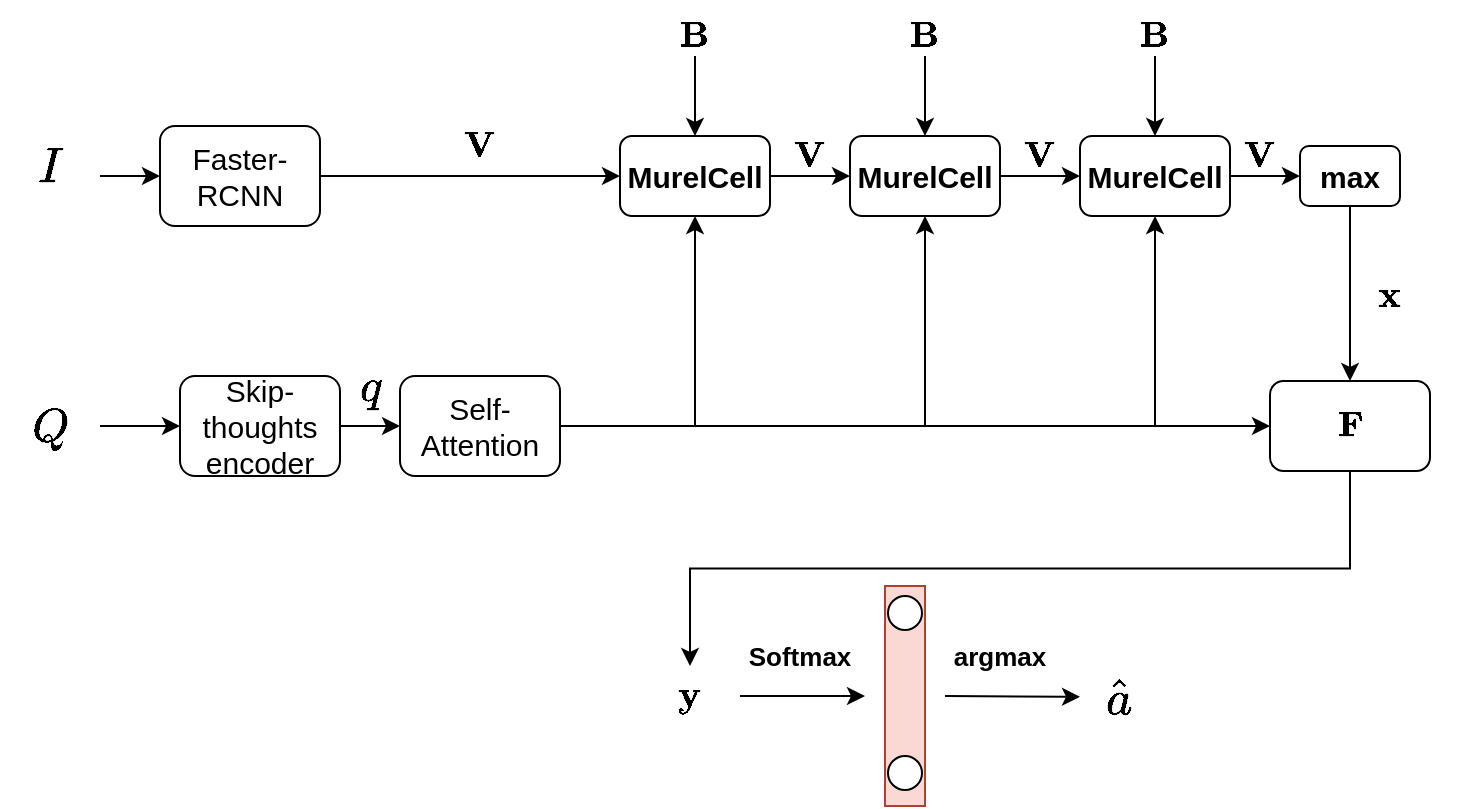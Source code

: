 <mxfile version="12.9.9" type="device"><diagram id="eL8JjUTfl2XiSiEI8Qzk" name="Page-1"><mxGraphModel dx="1038" dy="595" grid="1" gridSize="10" guides="1" tooltips="1" connect="1" arrows="1" fold="1" page="1" pageScale="1" pageWidth="850" pageHeight="1100" math="1" shadow="0"><root><mxCell id="0"/><mxCell id="1" parent="0"/><mxCell id="NdA1-HplP4Ux0AEiCo_8-7" style="edgeStyle=orthogonalEdgeStyle;rounded=0;orthogonalLoop=1;jettySize=auto;html=1;exitX=1;exitY=0.5;exitDx=0;exitDy=0;entryX=0;entryY=0.5;entryDx=0;entryDy=0;fontSize=15;" parent="1" target="NdA1-HplP4Ux0AEiCo_8-5" edge="1"><mxGeometry relative="1" as="geometry"><mxPoint x="50" y="140" as="sourcePoint"/></mxGeometry></mxCell><mxCell id="NdA1-HplP4Ux0AEiCo_8-2" value="\(I\)" style="text;html=1;strokeColor=none;fillColor=none;align=center;verticalAlign=middle;whiteSpace=wrap;rounded=0;fontSize=21;" parent="1" vertex="1"><mxGeometry y="120" width="50" height="30" as="geometry"/></mxCell><mxCell id="NdA1-HplP4Ux0AEiCo_8-10" style="edgeStyle=orthogonalEdgeStyle;rounded=0;orthogonalLoop=1;jettySize=auto;html=1;exitX=1;exitY=0.5;exitDx=0;exitDy=0;entryX=0;entryY=0.5;entryDx=0;entryDy=0;fontSize=15;" parent="1" source="NdA1-HplP4Ux0AEiCo_8-3" target="NdA1-HplP4Ux0AEiCo_8-8" edge="1"><mxGeometry relative="1" as="geometry"/></mxCell><mxCell id="NdA1-HplP4Ux0AEiCo_8-3" value="\(Q\)" style="text;html=1;strokeColor=none;fillColor=none;align=center;verticalAlign=middle;whiteSpace=wrap;rounded=0;fontSize=20;" parent="1" vertex="1"><mxGeometry y="255" width="50" height="20" as="geometry"/></mxCell><mxCell id="NdA1-HplP4Ux0AEiCo_8-16" style="edgeStyle=orthogonalEdgeStyle;rounded=0;orthogonalLoop=1;jettySize=auto;html=1;exitX=1;exitY=0.5;exitDx=0;exitDy=0;entryX=0;entryY=0.5;entryDx=0;entryDy=0;fontSize=15;" parent="1" source="NdA1-HplP4Ux0AEiCo_8-5" edge="1" target="NdA1-HplP4Ux0AEiCo_8-13"><mxGeometry relative="1" as="geometry"><mxPoint x="310" y="139.28" as="targetPoint"/></mxGeometry></mxCell><mxCell id="NdA1-HplP4Ux0AEiCo_8-5" value="Faster-RCNN" style="rounded=1;whiteSpace=wrap;html=1;fontSize=15;" parent="1" vertex="1"><mxGeometry x="80" y="115" width="80" height="50" as="geometry"/></mxCell><mxCell id="NdA1-HplP4Ux0AEiCo_8-12" style="edgeStyle=orthogonalEdgeStyle;rounded=0;orthogonalLoop=1;jettySize=auto;html=1;exitX=1;exitY=0.5;exitDx=0;exitDy=0;entryX=0;entryY=0.5;entryDx=0;entryDy=0;fontSize=15;" parent="1" source="NdA1-HplP4Ux0AEiCo_8-8" target="NdA1-HplP4Ux0AEiCo_8-11" edge="1"><mxGeometry relative="1" as="geometry"/></mxCell><mxCell id="NdA1-HplP4Ux0AEiCo_8-8" value="Skip-thoughts encoder" style="rounded=1;whiteSpace=wrap;html=1;fontSize=15;" parent="1" vertex="1"><mxGeometry x="90" y="240" width="80" height="50" as="geometry"/></mxCell><mxCell id="NdA1-HplP4Ux0AEiCo_8-18" style="edgeStyle=orthogonalEdgeStyle;rounded=0;orthogonalLoop=1;jettySize=auto;html=1;exitX=1;exitY=0.5;exitDx=0;exitDy=0;entryX=0.5;entryY=1;entryDx=0;entryDy=0;fontSize=15;" parent="1" source="NdA1-HplP4Ux0AEiCo_8-11" target="NdA1-HplP4Ux0AEiCo_8-13" edge="1"><mxGeometry relative="1" as="geometry"/></mxCell><mxCell id="NdA1-HplP4Ux0AEiCo_8-35" style="edgeStyle=orthogonalEdgeStyle;rounded=0;orthogonalLoop=1;jettySize=auto;html=1;exitX=1;exitY=0.5;exitDx=0;exitDy=0;entryX=0.5;entryY=1;entryDx=0;entryDy=0;fontSize=20;" parent="1" source="NdA1-HplP4Ux0AEiCo_8-11" target="NdA1-HplP4Ux0AEiCo_8-25" edge="1"><mxGeometry relative="1" as="geometry"/></mxCell><mxCell id="NdA1-HplP4Ux0AEiCo_8-36" style="edgeStyle=orthogonalEdgeStyle;rounded=0;orthogonalLoop=1;jettySize=auto;html=1;exitX=1;exitY=0.5;exitDx=0;exitDy=0;entryX=0.5;entryY=1;entryDx=0;entryDy=0;fontSize=20;" parent="1" source="NdA1-HplP4Ux0AEiCo_8-11" target="NdA1-HplP4Ux0AEiCo_8-26" edge="1"><mxGeometry relative="1" as="geometry"/></mxCell><mxCell id="NdA1-HplP4Ux0AEiCo_8-50" style="edgeStyle=orthogonalEdgeStyle;rounded=0;orthogonalLoop=1;jettySize=auto;html=1;exitX=1;exitY=0.5;exitDx=0;exitDy=0;fontSize=15;" parent="1" source="NdA1-HplP4Ux0AEiCo_8-11" target="NdA1-HplP4Ux0AEiCo_8-48" edge="1"><mxGeometry relative="1" as="geometry"/></mxCell><mxCell id="NdA1-HplP4Ux0AEiCo_8-11" value="Self-Attention" style="rounded=1;whiteSpace=wrap;html=1;fontSize=15;" parent="1" vertex="1"><mxGeometry x="200" y="240" width="80" height="50" as="geometry"/></mxCell><mxCell id="NdA1-HplP4Ux0AEiCo_8-27" style="edgeStyle=orthogonalEdgeStyle;rounded=0;orthogonalLoop=1;jettySize=auto;html=1;exitX=1;exitY=0.5;exitDx=0;exitDy=0;entryX=0;entryY=0.5;entryDx=0;entryDy=0;fontSize=20;" parent="1" source="NdA1-HplP4Ux0AEiCo_8-13" target="NdA1-HplP4Ux0AEiCo_8-25" edge="1"><mxGeometry relative="1" as="geometry"/></mxCell><mxCell id="NdA1-HplP4Ux0AEiCo_8-13" value="MurelCell" style="rounded=1;whiteSpace=wrap;html=1;fontSize=15;fontStyle=1" parent="1" vertex="1"><mxGeometry x="310" y="120" width="75" height="40" as="geometry"/></mxCell><mxCell id="NdA1-HplP4Ux0AEiCo_8-15" style="edgeStyle=orthogonalEdgeStyle;rounded=0;orthogonalLoop=1;jettySize=auto;html=1;exitX=0.5;exitY=1;exitDx=0;exitDy=0;entryX=0.5;entryY=0;entryDx=0;entryDy=0;fontSize=15;" parent="1" source="NdA1-HplP4Ux0AEiCo_8-14" target="NdA1-HplP4Ux0AEiCo_8-13" edge="1"><mxGeometry relative="1" as="geometry"/></mxCell><mxCell id="NdA1-HplP4Ux0AEiCo_8-14" value="\(\mathbf{B}\)" style="text;html=1;strokeColor=none;fillColor=none;align=center;verticalAlign=middle;whiteSpace=wrap;rounded=0;fontSize=15;" parent="1" vertex="1"><mxGeometry x="335" y="60" width="25" height="20" as="geometry"/></mxCell><mxCell id="NdA1-HplP4Ux0AEiCo_8-17" value="\(\mathbf{V}\)" style="text;html=1;strokeColor=none;fillColor=none;align=center;verticalAlign=middle;whiteSpace=wrap;rounded=0;fontSize=15;" parent="1" vertex="1"><mxGeometry x="220" y="115" width="40" height="20" as="geometry"/></mxCell><mxCell id="NdA1-HplP4Ux0AEiCo_8-19" value="\(q\)" style="text;html=1;strokeColor=none;fillColor=none;align=center;verticalAlign=middle;whiteSpace=wrap;rounded=0;fontSize=20;" parent="1" vertex="1"><mxGeometry x="165" y="235" width="40" height="20" as="geometry"/></mxCell><mxCell id="NdA1-HplP4Ux0AEiCo_8-28" style="edgeStyle=orthogonalEdgeStyle;rounded=0;orthogonalLoop=1;jettySize=auto;html=1;exitX=1;exitY=0.5;exitDx=0;exitDy=0;entryX=0;entryY=0.5;entryDx=0;entryDy=0;fontSize=20;" parent="1" source="NdA1-HplP4Ux0AEiCo_8-25" target="NdA1-HplP4Ux0AEiCo_8-26" edge="1"><mxGeometry relative="1" as="geometry"/></mxCell><mxCell id="NdA1-HplP4Ux0AEiCo_8-25" value="MurelCell" style="rounded=1;whiteSpace=wrap;html=1;fontSize=15;fontStyle=1" parent="1" vertex="1"><mxGeometry x="425" y="120" width="75" height="40" as="geometry"/></mxCell><mxCell id="NdA1-HplP4Ux0AEiCo_8-43" style="edgeStyle=orthogonalEdgeStyle;rounded=0;orthogonalLoop=1;jettySize=auto;html=1;exitX=1;exitY=0.5;exitDx=0;exitDy=0;fontSize=20;" parent="1" source="NdA1-HplP4Ux0AEiCo_8-26" edge="1"><mxGeometry relative="1" as="geometry"><mxPoint x="650" y="140" as="targetPoint"/></mxGeometry></mxCell><mxCell id="NdA1-HplP4Ux0AEiCo_8-26" value="MurelCell" style="rounded=1;whiteSpace=wrap;html=1;fontSize=15;fontStyle=1" parent="1" vertex="1"><mxGeometry x="540" y="120" width="75" height="40" as="geometry"/></mxCell><mxCell id="NdA1-HplP4Ux0AEiCo_8-29" value="\(\mathbf{V}\)" style="text;html=1;strokeColor=none;fillColor=none;align=center;verticalAlign=middle;whiteSpace=wrap;rounded=0;fontSize=15;" parent="1" vertex="1"><mxGeometry x="385" y="120" width="40" height="20" as="geometry"/></mxCell><mxCell id="NdA1-HplP4Ux0AEiCo_8-30" value="\(\mathbf{V}\)" style="text;html=1;strokeColor=none;fillColor=none;align=center;verticalAlign=middle;whiteSpace=wrap;rounded=0;fontSize=15;" parent="1" vertex="1"><mxGeometry x="500" y="120" width="40" height="20" as="geometry"/></mxCell><mxCell id="NdA1-HplP4Ux0AEiCo_8-40" style="edgeStyle=orthogonalEdgeStyle;rounded=0;orthogonalLoop=1;jettySize=auto;html=1;exitX=0.5;exitY=1;exitDx=0;exitDy=0;entryX=0.5;entryY=0;entryDx=0;entryDy=0;fontSize=20;" parent="1" source="NdA1-HplP4Ux0AEiCo_8-37" target="NdA1-HplP4Ux0AEiCo_8-25" edge="1"><mxGeometry relative="1" as="geometry"/></mxCell><mxCell id="NdA1-HplP4Ux0AEiCo_8-37" value="\(\mathbf{B}\)" style="text;html=1;strokeColor=none;fillColor=none;align=center;verticalAlign=middle;whiteSpace=wrap;rounded=0;fontSize=15;" parent="1" vertex="1"><mxGeometry x="450" y="60" width="25" height="20" as="geometry"/></mxCell><mxCell id="NdA1-HplP4Ux0AEiCo_8-41" style="edgeStyle=orthogonalEdgeStyle;rounded=0;orthogonalLoop=1;jettySize=auto;html=1;exitX=0.5;exitY=1;exitDx=0;exitDy=0;entryX=0.5;entryY=0;entryDx=0;entryDy=0;fontSize=20;" parent="1" source="NdA1-HplP4Ux0AEiCo_8-38" target="NdA1-HplP4Ux0AEiCo_8-26" edge="1"><mxGeometry relative="1" as="geometry"/></mxCell><mxCell id="NdA1-HplP4Ux0AEiCo_8-38" value="\(\mathbf{B}\)" style="text;html=1;strokeColor=none;fillColor=none;align=center;verticalAlign=middle;whiteSpace=wrap;rounded=0;fontSize=15;" parent="1" vertex="1"><mxGeometry x="565" y="60" width="25" height="20" as="geometry"/></mxCell><mxCell id="NdA1-HplP4Ux0AEiCo_8-49" style="edgeStyle=orthogonalEdgeStyle;rounded=0;orthogonalLoop=1;jettySize=auto;html=1;exitX=0.5;exitY=1;exitDx=0;exitDy=0;entryX=0.5;entryY=0;entryDx=0;entryDy=0;fontSize=15;" parent="1" source="NdA1-HplP4Ux0AEiCo_8-44" target="NdA1-HplP4Ux0AEiCo_8-48" edge="1"><mxGeometry relative="1" as="geometry"/></mxCell><mxCell id="NdA1-HplP4Ux0AEiCo_8-44" value="max" style="rounded=1;whiteSpace=wrap;html=1;fontSize=15;fontStyle=1" parent="1" vertex="1"><mxGeometry x="650" y="125" width="50" height="30" as="geometry"/></mxCell><mxCell id="NdA1-HplP4Ux0AEiCo_8-45" value="\(\mathbf{V}\)" style="text;html=1;strokeColor=none;fillColor=none;align=center;verticalAlign=middle;whiteSpace=wrap;rounded=0;fontSize=15;" parent="1" vertex="1"><mxGeometry x="610" y="120" width="40" height="20" as="geometry"/></mxCell><mxCell id="NdA1-HplP4Ux0AEiCo_8-53" style="edgeStyle=orthogonalEdgeStyle;rounded=0;orthogonalLoop=1;jettySize=auto;html=1;exitX=0.5;exitY=1;exitDx=0;exitDy=0;entryX=0.5;entryY=0;entryDx=0;entryDy=0;fontSize=16;" parent="1" source="NdA1-HplP4Ux0AEiCo_8-48" target="NdA1-HplP4Ux0AEiCo_8-52" edge="1"><mxGeometry relative="1" as="geometry"/></mxCell><mxCell id="NdA1-HplP4Ux0AEiCo_8-48" value="&lt;span style=&quot;font-weight: normal&quot;&gt;\(\mathbf{F}\)&lt;/span&gt;" style="rounded=1;whiteSpace=wrap;html=1;fontSize=15;fontStyle=1" parent="1" vertex="1"><mxGeometry x="635" y="242.5" width="80" height="45" as="geometry"/></mxCell><mxCell id="NdA1-HplP4Ux0AEiCo_8-51" value="\(\mathbf{x}\)" style="text;html=1;strokeColor=none;fillColor=none;align=center;verticalAlign=middle;whiteSpace=wrap;rounded=0;fontSize=16;" parent="1" vertex="1"><mxGeometry x="675" y="190" width="40" height="20" as="geometry"/></mxCell><mxCell id="NdA1-HplP4Ux0AEiCo_8-64" style="edgeStyle=orthogonalEdgeStyle;rounded=0;orthogonalLoop=1;jettySize=auto;html=1;exitX=1;exitY=0.5;exitDx=0;exitDy=0;fontSize=16;" parent="1" source="NdA1-HplP4Ux0AEiCo_8-52" target="NdA1-HplP4Ux0AEiCo_8-59" edge="1"><mxGeometry relative="1" as="geometry"/></mxCell><mxCell id="NdA1-HplP4Ux0AEiCo_8-52" value="\(\mathbf{y}\)" style="text;html=1;strokeColor=none;fillColor=none;align=center;verticalAlign=middle;whiteSpace=wrap;rounded=0;fontSize=16;" parent="1" vertex="1"><mxGeometry x="320" y="385" width="50" height="30" as="geometry"/></mxCell><mxCell id="NdA1-HplP4Ux0AEiCo_8-55" value="" style="rounded=0;whiteSpace=wrap;html=1;fontSize=24;rotation=-90;fillColor=#fad9d5;strokeColor=#ae4132;" parent="1" vertex="1"><mxGeometry x="397.5" y="390" width="110" height="20" as="geometry"/></mxCell><mxCell id="NdA1-HplP4Ux0AEiCo_8-56" value="" style="ellipse;whiteSpace=wrap;html=1;aspect=fixed;strokeColor=#000000;fillColor=#ffffff;fontSize=15;" parent="1" vertex="1"><mxGeometry x="444" y="350" width="17" height="17" as="geometry"/></mxCell><mxCell id="NdA1-HplP4Ux0AEiCo_8-57" value="" style="ellipse;whiteSpace=wrap;html=1;aspect=fixed;strokeColor=#000000;fillColor=#ffffff;fontSize=15;" parent="1" vertex="1"><mxGeometry x="444" y="430" width="17" height="17" as="geometry"/></mxCell><mxCell id="NdA1-HplP4Ux0AEiCo_8-59" value="" style="shape=image;html=1;verticalAlign=top;verticalLabelPosition=bottom;labelBackgroundColor=#ffffff;imageAspect=0;aspect=fixed;image=https://cdn3.iconfinder.com/data/icons/virtual-notebook/128/button_switch_vertical-128.png;strokeColor=#000000;fillColor=#ffffff;fontSize=15;" parent="1" vertex="1"><mxGeometry x="432.5" y="380" width="40" height="40" as="geometry"/></mxCell><mxCell id="NdA1-HplP4Ux0AEiCo_8-66" value="Softmax" style="text;html=1;strokeColor=none;fillColor=none;align=center;verticalAlign=middle;whiteSpace=wrap;rounded=0;fontSize=13;fontStyle=1" parent="1" vertex="1"><mxGeometry x="380" y="370" width="40" height="20" as="geometry"/></mxCell><mxCell id="NdA1-HplP4Ux0AEiCo_8-67" value="" style="endArrow=classic;html=1;fontSize=15;exitX=1;exitY=0.5;exitDx=0;exitDy=0;" parent="1" source="NdA1-HplP4Ux0AEiCo_8-59" target="NdA1-HplP4Ux0AEiCo_8-69" edge="1"><mxGeometry width="50" height="50" relative="1" as="geometry"><mxPoint x="473" y="401" as="sourcePoint"/><mxPoint x="530" y="450" as="targetPoint"/></mxGeometry></mxCell><mxCell id="NdA1-HplP4Ux0AEiCo_8-68" value="argmax" style="text;html=1;strokeColor=none;fillColor=none;align=center;verticalAlign=middle;whiteSpace=wrap;rounded=0;fontSize=13;fontStyle=1" parent="1" vertex="1"><mxGeometry x="480" y="370" width="40" height="20" as="geometry"/></mxCell><mxCell id="NdA1-HplP4Ux0AEiCo_8-69" value="\(\hat{a}\)" style="text;html=1;strokeColor=none;fillColor=none;align=center;verticalAlign=middle;whiteSpace=wrap;rounded=0;fontSize=21;" parent="1" vertex="1"><mxGeometry x="540" y="381" width="40" height="39" as="geometry"/></mxCell></root></mxGraphModel></diagram></mxfile>